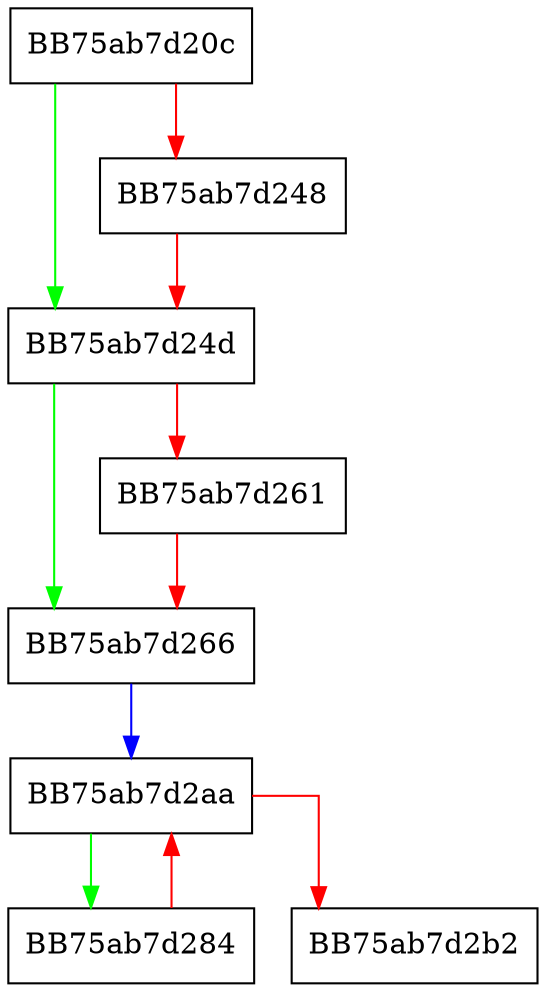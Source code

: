 digraph GetIdForName {
  node [shape="box"];
  graph [splines=ortho];
  BB75ab7d20c -> BB75ab7d24d [color="green"];
  BB75ab7d20c -> BB75ab7d248 [color="red"];
  BB75ab7d248 -> BB75ab7d24d [color="red"];
  BB75ab7d24d -> BB75ab7d266 [color="green"];
  BB75ab7d24d -> BB75ab7d261 [color="red"];
  BB75ab7d261 -> BB75ab7d266 [color="red"];
  BB75ab7d266 -> BB75ab7d2aa [color="blue"];
  BB75ab7d284 -> BB75ab7d2aa [color="red"];
  BB75ab7d2aa -> BB75ab7d284 [color="green"];
  BB75ab7d2aa -> BB75ab7d2b2 [color="red"];
}